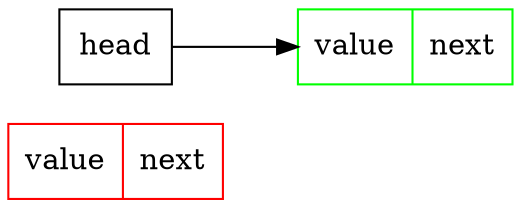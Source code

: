 digraph add_entry
{
    rankdir=LR;
    node [shape=record];
    node1 [label="{<value>value | <next> next }", color=red];
    head [shaoe=box];
    node0 [label="{<value>value | <next> next }", color=green];
    head -> node0:value;
}

